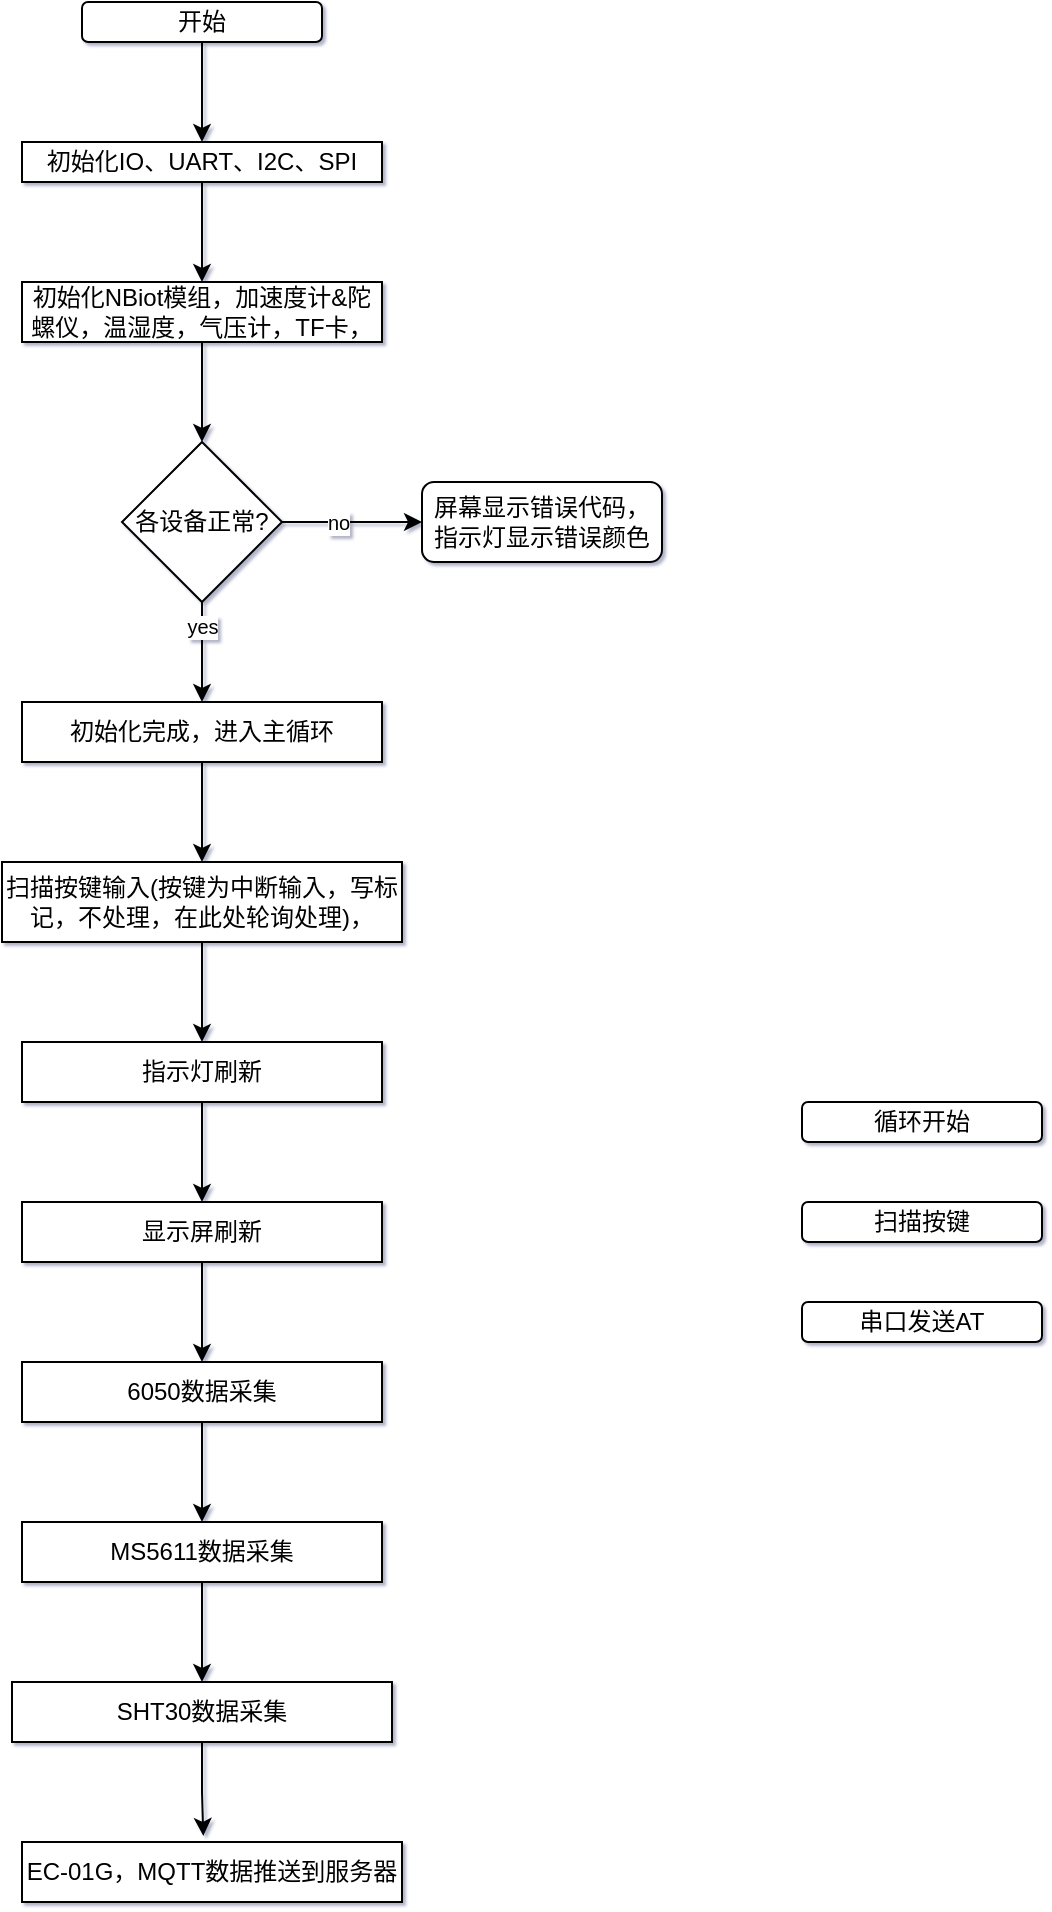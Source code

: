 <mxfile version="15.8.7" type="device" pages="3"><diagram id="C5RBs43oDa-KdzZeNtuy" name="Main"><mxGraphModel dx="1422" dy="2014" grid="1" gridSize="10" guides="1" tooltips="1" connect="1" arrows="1" fold="1" page="1" pageScale="1" pageWidth="1654" pageHeight="1169" math="0" shadow="1"><root><mxCell id="WIyWlLk6GJQsqaUBKTNV-0"/><mxCell id="WIyWlLk6GJQsqaUBKTNV-1" parent="WIyWlLk6GJQsqaUBKTNV-0"/><mxCell id="WIyWlLk6GJQsqaUBKTNV-3" value="循环开始" style="rounded=1;whiteSpace=wrap;html=1;fontSize=12;glass=0;strokeWidth=1;shadow=0;" parent="WIyWlLk6GJQsqaUBKTNV-1" vertex="1"><mxGeometry x="620" y="540" width="120" height="20" as="geometry"/></mxCell><mxCell id="KDHpBVr8dUQTTJsRO6yI-12" style="edgeStyle=none;rounded=0;orthogonalLoop=1;jettySize=auto;html=1;fontSize=8;" parent="WIyWlLk6GJQsqaUBKTNV-1" edge="1"><mxGeometry relative="1" as="geometry"><mxPoint x="320" y="130" as="targetPoint"/><mxPoint x="320" y="80" as="sourcePoint"/></mxGeometry></mxCell><mxCell id="KDHpBVr8dUQTTJsRO6yI-2" style="edgeStyle=none;rounded=0;orthogonalLoop=1;jettySize=auto;html=1;entryX=0.5;entryY=0;entryDx=0;entryDy=0;" parent="WIyWlLk6GJQsqaUBKTNV-1" source="KDHpBVr8dUQTTJsRO6yI-1" edge="1"><mxGeometry relative="1" as="geometry"><mxPoint x="320" y="60" as="targetPoint"/></mxGeometry></mxCell><mxCell id="KDHpBVr8dUQTTJsRO6yI-1" value="开始" style="rounded=1;whiteSpace=wrap;html=1;fontSize=12;glass=0;strokeWidth=1;shadow=0;" parent="WIyWlLk6GJQsqaUBKTNV-1" vertex="1"><mxGeometry x="260" y="-10" width="120" height="20" as="geometry"/></mxCell><mxCell id="KDHpBVr8dUQTTJsRO6yI-5" value="扫描按键" style="rounded=1;whiteSpace=wrap;html=1;fontSize=12;glass=0;strokeWidth=1;shadow=0;" parent="WIyWlLk6GJQsqaUBKTNV-1" vertex="1"><mxGeometry x="620" y="590" width="120" height="20" as="geometry"/></mxCell><mxCell id="KDHpBVr8dUQTTJsRO6yI-6" value="串口发送AT" style="rounded=1;whiteSpace=wrap;html=1;fontSize=12;glass=0;strokeWidth=1;shadow=0;" parent="WIyWlLk6GJQsqaUBKTNV-1" vertex="1"><mxGeometry x="620" y="640" width="120" height="20" as="geometry"/></mxCell><mxCell id="KDHpBVr8dUQTTJsRO6yI-13" style="edgeStyle=none;rounded=0;orthogonalLoop=1;jettySize=auto;html=1;fontSize=8;" parent="WIyWlLk6GJQsqaUBKTNV-1" target="KDHpBVr8dUQTTJsRO6yI-10" edge="1"><mxGeometry relative="1" as="geometry"><mxPoint x="320" y="160" as="sourcePoint"/></mxGeometry></mxCell><mxCell id="KDHpBVr8dUQTTJsRO6yI-8" value="屏幕显示错误代码，指示灯显示错误颜色" style="rounded=1;whiteSpace=wrap;html=1;" parent="WIyWlLk6GJQsqaUBKTNV-1" vertex="1"><mxGeometry x="430" y="230" width="120" height="40" as="geometry"/></mxCell><mxCell id="KDHpBVr8dUQTTJsRO6yI-20" style="edgeStyle=none;rounded=0;orthogonalLoop=1;jettySize=auto;html=1;entryX=0.5;entryY=0;entryDx=0;entryDy=0;fontSize=10;" parent="WIyWlLk6GJQsqaUBKTNV-1" source="KDHpBVr8dUQTTJsRO6yI-10" edge="1"><mxGeometry relative="1" as="geometry"><mxPoint x="320.0" y="340" as="targetPoint"/></mxGeometry></mxCell><mxCell id="KDHpBVr8dUQTTJsRO6yI-22" value="yes" style="edgeLabel;html=1;align=center;verticalAlign=middle;resizable=0;points=[];fontSize=10;" parent="KDHpBVr8dUQTTJsRO6yI-20" vertex="1" connectable="0"><mxGeometry x="-0.536" relative="1" as="geometry"><mxPoint as="offset"/></mxGeometry></mxCell><mxCell id="KDHpBVr8dUQTTJsRO6yI-21" style="edgeStyle=orthogonalEdgeStyle;rounded=0;orthogonalLoop=1;jettySize=auto;html=1;fontSize=10;" parent="WIyWlLk6GJQsqaUBKTNV-1" source="KDHpBVr8dUQTTJsRO6yI-10" edge="1"><mxGeometry relative="1" as="geometry"><mxPoint x="430" y="250" as="targetPoint"/></mxGeometry></mxCell><mxCell id="KDHpBVr8dUQTTJsRO6yI-23" value="no" style="edgeLabel;html=1;align=center;verticalAlign=middle;resizable=0;points=[];fontSize=10;" parent="KDHpBVr8dUQTTJsRO6yI-21" vertex="1" connectable="0"><mxGeometry x="-0.225" relative="1" as="geometry"><mxPoint as="offset"/></mxGeometry></mxCell><mxCell id="KDHpBVr8dUQTTJsRO6yI-10" value="各设备正常?" style="rhombus;whiteSpace=wrap;html=1;" parent="WIyWlLk6GJQsqaUBKTNV-1" vertex="1"><mxGeometry x="280" y="210" width="80" height="80" as="geometry"/></mxCell><mxCell id="KDHpBVr8dUQTTJsRO6yI-11" style="edgeStyle=none;rounded=0;orthogonalLoop=1;jettySize=auto;html=1;exitX=0.5;exitY=0;exitDx=0;exitDy=0;fontSize=8;" parent="WIyWlLk6GJQsqaUBKTNV-1" edge="1"><mxGeometry relative="1" as="geometry"><mxPoint x="320" y="130" as="sourcePoint"/><mxPoint x="320" y="130" as="targetPoint"/></mxGeometry></mxCell><mxCell id="KDHpBVr8dUQTTJsRO6yI-19" style="edgeStyle=none;rounded=0;orthogonalLoop=1;jettySize=auto;html=1;exitX=1;exitY=0;exitDx=0;exitDy=0;fontSize=10;" parent="WIyWlLk6GJQsqaUBKTNV-1" source="KDHpBVr8dUQTTJsRO6yI-10" target="KDHpBVr8dUQTTJsRO6yI-10" edge="1"><mxGeometry relative="1" as="geometry"/></mxCell><mxCell id="KDHpBVr8dUQTTJsRO6yI-32" value="&lt;span style=&quot;font-size: 12px ; text-align: left&quot;&gt;初始化IO、UART、I2C、SPI&lt;/span&gt;" style="rounded=0;whiteSpace=wrap;html=1;fontSize=10;" parent="WIyWlLk6GJQsqaUBKTNV-1" vertex="1"><mxGeometry x="230" y="60" width="180" height="20" as="geometry"/></mxCell><mxCell id="KDHpBVr8dUQTTJsRO6yI-33" style="edgeStyle=orthogonalEdgeStyle;rounded=0;orthogonalLoop=1;jettySize=auto;html=1;exitX=0.5;exitY=1;exitDx=0;exitDy=0;fontSize=10;" parent="WIyWlLk6GJQsqaUBKTNV-1" source="KDHpBVr8dUQTTJsRO6yI-32" target="KDHpBVr8dUQTTJsRO6yI-32" edge="1"><mxGeometry relative="1" as="geometry"/></mxCell><mxCell id="KDHpBVr8dUQTTJsRO6yI-35" value="&lt;span style=&quot;font-size: 12px&quot;&gt;初始化NBiot模组，加速度计&amp;amp;陀螺仪，温湿度，气压计，TF卡，&lt;/span&gt;" style="rounded=0;whiteSpace=wrap;html=1;fontSize=10;" parent="WIyWlLk6GJQsqaUBKTNV-1" vertex="1"><mxGeometry x="230" y="130" width="180" height="30" as="geometry"/></mxCell><mxCell id="KDHpBVr8dUQTTJsRO6yI-49" style="edgeStyle=orthogonalEdgeStyle;rounded=0;orthogonalLoop=1;jettySize=auto;html=1;entryX=0.5;entryY=0;entryDx=0;entryDy=0;fontSize=10;" parent="WIyWlLk6GJQsqaUBKTNV-1" source="KDHpBVr8dUQTTJsRO6yI-38" target="KDHpBVr8dUQTTJsRO6yI-41" edge="1"><mxGeometry relative="1" as="geometry"/></mxCell><mxCell id="KDHpBVr8dUQTTJsRO6yI-38" value="&lt;span style=&quot;font-size: 12px&quot;&gt;指示灯刷新&lt;/span&gt;" style="rounded=0;whiteSpace=wrap;html=1;fontSize=10;" parent="WIyWlLk6GJQsqaUBKTNV-1" vertex="1"><mxGeometry x="230" y="510" width="180" height="30" as="geometry"/></mxCell><mxCell id="KDHpBVr8dUQTTJsRO6yI-48" style="edgeStyle=orthogonalEdgeStyle;rounded=0;orthogonalLoop=1;jettySize=auto;html=1;entryX=0.5;entryY=0;entryDx=0;entryDy=0;fontSize=10;" parent="WIyWlLk6GJQsqaUBKTNV-1" source="KDHpBVr8dUQTTJsRO6yI-39" target="KDHpBVr8dUQTTJsRO6yI-38" edge="1"><mxGeometry relative="1" as="geometry"/></mxCell><mxCell id="KDHpBVr8dUQTTJsRO6yI-39" value="&lt;span style=&quot;font-size: 12px&quot;&gt;扫描按键输入(按键为中断输入，写标记，不处理，在此处轮询处理)，&lt;/span&gt;" style="rounded=0;whiteSpace=wrap;html=1;fontSize=10;" parent="WIyWlLk6GJQsqaUBKTNV-1" vertex="1"><mxGeometry x="220" y="420" width="200" height="40" as="geometry"/></mxCell><mxCell id="KDHpBVr8dUQTTJsRO6yI-47" style="edgeStyle=orthogonalEdgeStyle;rounded=0;orthogonalLoop=1;jettySize=auto;html=1;entryX=0.5;entryY=0;entryDx=0;entryDy=0;fontSize=10;" parent="WIyWlLk6GJQsqaUBKTNV-1" source="KDHpBVr8dUQTTJsRO6yI-40" target="KDHpBVr8dUQTTJsRO6yI-39" edge="1"><mxGeometry relative="1" as="geometry"/></mxCell><mxCell id="KDHpBVr8dUQTTJsRO6yI-40" value="&lt;span style=&quot;font-size: 12px&quot;&gt;初始化完成，进入主循环&lt;/span&gt;" style="rounded=0;whiteSpace=wrap;html=1;fontSize=10;" parent="WIyWlLk6GJQsqaUBKTNV-1" vertex="1"><mxGeometry x="230" y="340" width="180" height="30" as="geometry"/></mxCell><mxCell id="KDHpBVr8dUQTTJsRO6yI-50" style="edgeStyle=orthogonalEdgeStyle;rounded=0;orthogonalLoop=1;jettySize=auto;html=1;entryX=0.5;entryY=0;entryDx=0;entryDy=0;fontSize=10;" parent="WIyWlLk6GJQsqaUBKTNV-1" source="KDHpBVr8dUQTTJsRO6yI-41" target="KDHpBVr8dUQTTJsRO6yI-42" edge="1"><mxGeometry relative="1" as="geometry"/></mxCell><mxCell id="KDHpBVr8dUQTTJsRO6yI-41" value="&lt;span style=&quot;font-size: 12px&quot;&gt;显示屏刷新&lt;/span&gt;" style="rounded=0;whiteSpace=wrap;html=1;fontSize=10;" parent="WIyWlLk6GJQsqaUBKTNV-1" vertex="1"><mxGeometry x="230" y="590" width="180" height="30" as="geometry"/></mxCell><mxCell id="KDHpBVr8dUQTTJsRO6yI-51" style="edgeStyle=orthogonalEdgeStyle;rounded=0;orthogonalLoop=1;jettySize=auto;html=1;entryX=0.5;entryY=0;entryDx=0;entryDy=0;fontSize=10;" parent="WIyWlLk6GJQsqaUBKTNV-1" source="KDHpBVr8dUQTTJsRO6yI-42" target="KDHpBVr8dUQTTJsRO6yI-45" edge="1"><mxGeometry relative="1" as="geometry"/></mxCell><mxCell id="KDHpBVr8dUQTTJsRO6yI-42" value="&lt;span style=&quot;font-size: 12px&quot;&gt;6050数据采集&lt;/span&gt;" style="rounded=0;whiteSpace=wrap;html=1;fontSize=10;" parent="WIyWlLk6GJQsqaUBKTNV-1" vertex="1"><mxGeometry x="230" y="670" width="180" height="30" as="geometry"/></mxCell><mxCell id="KDHpBVr8dUQTTJsRO6yI-43" value="&lt;span style=&quot;font-size: 12px&quot;&gt;EC-01G，MQTT数据推送到服务器&lt;/span&gt;" style="rounded=0;whiteSpace=wrap;html=1;fontSize=10;" parent="WIyWlLk6GJQsqaUBKTNV-1" vertex="1"><mxGeometry x="230" y="910" width="190" height="30" as="geometry"/></mxCell><mxCell id="KDHpBVr8dUQTTJsRO6yI-53" style="edgeStyle=orthogonalEdgeStyle;rounded=0;orthogonalLoop=1;jettySize=auto;html=1;entryX=0.477;entryY=-0.102;entryDx=0;entryDy=0;entryPerimeter=0;fontSize=10;" parent="WIyWlLk6GJQsqaUBKTNV-1" source="KDHpBVr8dUQTTJsRO6yI-44" target="KDHpBVr8dUQTTJsRO6yI-43" edge="1"><mxGeometry relative="1" as="geometry"/></mxCell><mxCell id="KDHpBVr8dUQTTJsRO6yI-44" value="&lt;span style=&quot;font-size: 12px&quot;&gt;SHT30数据采集&lt;/span&gt;" style="rounded=0;whiteSpace=wrap;html=1;fontSize=10;" parent="WIyWlLk6GJQsqaUBKTNV-1" vertex="1"><mxGeometry x="225" y="830" width="190" height="30" as="geometry"/></mxCell><mxCell id="KDHpBVr8dUQTTJsRO6yI-52" style="edgeStyle=orthogonalEdgeStyle;rounded=0;orthogonalLoop=1;jettySize=auto;html=1;entryX=0.5;entryY=0;entryDx=0;entryDy=0;fontSize=10;" parent="WIyWlLk6GJQsqaUBKTNV-1" source="KDHpBVr8dUQTTJsRO6yI-45" target="KDHpBVr8dUQTTJsRO6yI-44" edge="1"><mxGeometry relative="1" as="geometry"/></mxCell><mxCell id="KDHpBVr8dUQTTJsRO6yI-45" value="&lt;span style=&quot;font-size: 12px&quot;&gt;MS5611数据采集&lt;/span&gt;" style="rounded=0;whiteSpace=wrap;html=1;fontSize=10;" parent="WIyWlLk6GJQsqaUBKTNV-1" vertex="1"><mxGeometry x="230" y="750" width="180" height="30" as="geometry"/></mxCell></root></mxGraphModel></diagram><diagram id="NRegRX4Yy2YPi5F_qJ_4" name="EC-01G"><mxGraphModel dx="1178" dy="700" grid="1" gridSize="10" guides="1" tooltips="1" connect="1" arrows="1" fold="1" page="1" pageScale="1" pageWidth="1654" pageHeight="1169" math="0" shadow="0"><root><mxCell id="A86g9FTgcj1WJvKDXcGV-0"/><mxCell id="A86g9FTgcj1WJvKDXcGV-1" parent="A86g9FTgcj1WJvKDXcGV-0"/><mxCell id="KlCMkzt6mB0-_c-9y6sz-5" style="edgeStyle=orthogonalEdgeStyle;rounded=0;orthogonalLoop=1;jettySize=auto;html=1;entryX=0.5;entryY=0;entryDx=0;entryDy=0;fontSize=12;" parent="A86g9FTgcj1WJvKDXcGV-1" source="KlCMkzt6mB0-_c-9y6sz-0" target="KlCMkzt6mB0-_c-9y6sz-4" edge="1"><mxGeometry relative="1" as="geometry"/></mxCell><mxCell id="KlCMkzt6mB0-_c-9y6sz-0" value="&lt;font style=&quot;font-size: 12px&quot;&gt;MCU&lt;/font&gt;" style="rounded=1;whiteSpace=wrap;html=1;fontSize=10;" parent="A86g9FTgcj1WJvKDXcGV-1" vertex="1"><mxGeometry x="350" y="320" width="120" height="60" as="geometry"/></mxCell><mxCell id="KlCMkzt6mB0-_c-9y6sz-7" style="edgeStyle=orthogonalEdgeStyle;rounded=0;orthogonalLoop=1;jettySize=auto;html=1;exitX=1;exitY=0.5;exitDx=0;exitDy=0;fontSize=12;entryX=0;entryY=0.5;entryDx=0;entryDy=0;" parent="A86g9FTgcj1WJvKDXcGV-1" source="KlCMkzt6mB0-_c-9y6sz-2" target="KlCMkzt6mB0-_c-9y6sz-8" edge="1"><mxGeometry relative="1" as="geometry"><mxPoint x="570" y="490" as="targetPoint"/><Array as="points"/></mxGeometry></mxCell><mxCell id="KlCMkzt6mB0-_c-9y6sz-11" style="edgeStyle=orthogonalEdgeStyle;rounded=0;orthogonalLoop=1;jettySize=auto;html=1;entryX=0.5;entryY=0;entryDx=0;entryDy=0;fontSize=12;" parent="A86g9FTgcj1WJvKDXcGV-1" source="KlCMkzt6mB0-_c-9y6sz-2" edge="1"><mxGeometry relative="1" as="geometry"><mxPoint x="410" y="670" as="targetPoint"/></mxGeometry></mxCell><mxCell id="KlCMkzt6mB0-_c-9y6sz-2" value="ATE0" style="rhombus;whiteSpace=wrap;html=1;fontSize=12;" parent="A86g9FTgcj1WJvKDXcGV-1" vertex="1"><mxGeometry x="370" y="540" width="80" height="80" as="geometry"/></mxCell><mxCell id="KlCMkzt6mB0-_c-9y6sz-6" style="edgeStyle=orthogonalEdgeStyle;rounded=0;orthogonalLoop=1;jettySize=auto;html=1;entryX=0.5;entryY=0;entryDx=0;entryDy=0;fontSize=12;" parent="A86g9FTgcj1WJvKDXcGV-1" source="KlCMkzt6mB0-_c-9y6sz-4" target="KlCMkzt6mB0-_c-9y6sz-2" edge="1"><mxGeometry relative="1" as="geometry"/></mxCell><mxCell id="KlCMkzt6mB0-_c-9y6sz-4" value="串口轮询" style="rounded=0;whiteSpace=wrap;html=1;fontSize=12;" parent="A86g9FTgcj1WJvKDXcGV-1" vertex="1"><mxGeometry x="350" y="430" width="120" height="60" as="geometry"/></mxCell><mxCell id="KlCMkzt6mB0-_c-9y6sz-33" style="edgeStyle=orthogonalEdgeStyle;rounded=0;orthogonalLoop=1;jettySize=auto;html=1;fontSize=10;" parent="A86g9FTgcj1WJvKDXcGV-1" source="KlCMkzt6mB0-_c-9y6sz-8" edge="1"><mxGeometry relative="1" as="geometry"><mxPoint x="970" y="580" as="targetPoint"/></mxGeometry></mxCell><mxCell id="KlCMkzt6mB0-_c-9y6sz-8" value="返回错误0X10" style="rounded=0;whiteSpace=wrap;html=1;fontSize=12;" parent="A86g9FTgcj1WJvKDXcGV-1" vertex="1"><mxGeometry x="680" y="550" width="120" height="60" as="geometry"/></mxCell><mxCell id="KlCMkzt6mB0-_c-9y6sz-15" style="edgeStyle=orthogonalEdgeStyle;rounded=0;orthogonalLoop=1;jettySize=auto;html=1;entryX=0.5;entryY=0;entryDx=0;entryDy=0;fontSize=10;" parent="A86g9FTgcj1WJvKDXcGV-1" source="KlCMkzt6mB0-_c-9y6sz-12" edge="1"><mxGeometry relative="1" as="geometry"><mxPoint x="410" y="780" as="targetPoint"/></mxGeometry></mxCell><mxCell id="KlCMkzt6mB0-_c-9y6sz-16" value="OK" style="edgeLabel;html=1;align=center;verticalAlign=middle;resizable=0;points=[];fontSize=10;" parent="KlCMkzt6mB0-_c-9y6sz-15" vertex="1" connectable="0"><mxGeometry x="-0.26" relative="1" as="geometry"><mxPoint as="offset"/></mxGeometry></mxCell><mxCell id="KlCMkzt6mB0-_c-9y6sz-17" style="edgeStyle=orthogonalEdgeStyle;rounded=0;orthogonalLoop=1;jettySize=auto;html=1;entryX=0;entryY=0.5;entryDx=0;entryDy=0;fontSize=10;" parent="A86g9FTgcj1WJvKDXcGV-1" source="KlCMkzt6mB0-_c-9y6sz-12" target="KlCMkzt6mB0-_c-9y6sz-14" edge="1"><mxGeometry relative="1" as="geometry"/></mxCell><mxCell id="KlCMkzt6mB0-_c-9y6sz-18" value="CME:ERROR" style="edgeLabel;html=1;align=center;verticalAlign=middle;resizable=0;points=[];fontSize=10;" parent="KlCMkzt6mB0-_c-9y6sz-17" vertex="1" connectable="0"><mxGeometry x="-0.273" relative="1" as="geometry"><mxPoint x="54" as="offset"/></mxGeometry></mxCell><mxCell id="KlCMkzt6mB0-_c-9y6sz-12" value="&lt;font style=&quot;font-size: 10px&quot;&gt;AT+CGATT=1?&lt;/font&gt;" style="rhombus;whiteSpace=wrap;html=1;fontSize=12;" parent="A86g9FTgcj1WJvKDXcGV-1" vertex="1"><mxGeometry x="350" y="670" width="120" height="60" as="geometry"/></mxCell><mxCell id="KlCMkzt6mB0-_c-9y6sz-32" style="edgeStyle=orthogonalEdgeStyle;rounded=0;orthogonalLoop=1;jettySize=auto;html=1;fontSize=10;" parent="A86g9FTgcj1WJvKDXcGV-1" source="KlCMkzt6mB0-_c-9y6sz-14" edge="1"><mxGeometry relative="1" as="geometry"><mxPoint x="970" y="820" as="targetPoint"/></mxGeometry></mxCell><mxCell id="KlCMkzt6mB0-_c-9y6sz-14" value="返回错误:0x11" style="rounded=0;whiteSpace=wrap;html=1;fontSize=10;" parent="A86g9FTgcj1WJvKDXcGV-1" vertex="1"><mxGeometry x="680" y="670" width="120" height="60" as="geometry"/></mxCell><mxCell id="KlCMkzt6mB0-_c-9y6sz-21" style="edgeStyle=orthogonalEdgeStyle;rounded=0;orthogonalLoop=1;jettySize=auto;html=1;entryX=0.5;entryY=0;entryDx=0;entryDy=0;fontSize=10;" parent="A86g9FTgcj1WJvKDXcGV-1" source="KlCMkzt6mB0-_c-9y6sz-19" target="KlCMkzt6mB0-_c-9y6sz-20" edge="1"><mxGeometry relative="1" as="geometry"/></mxCell><mxCell id="KlCMkzt6mB0-_c-9y6sz-22" value="OK" style="edgeLabel;html=1;align=center;verticalAlign=middle;resizable=0;points=[];fontSize=10;" parent="KlCMkzt6mB0-_c-9y6sz-21" vertex="1" connectable="0"><mxGeometry x="-0.267" y="-1" relative="1" as="geometry"><mxPoint as="offset"/></mxGeometry></mxCell><mxCell id="KlCMkzt6mB0-_c-9y6sz-23" style="edgeStyle=orthogonalEdgeStyle;rounded=0;orthogonalLoop=1;jettySize=auto;html=1;exitX=1;exitY=0.5;exitDx=0;exitDy=0;fontSize=10;" parent="A86g9FTgcj1WJvKDXcGV-1" source="KlCMkzt6mB0-_c-9y6sz-19" edge="1"><mxGeometry relative="1" as="geometry"><mxPoint x="520" y="700" as="targetPoint"/><Array as="points"><mxPoint x="520" y="820"/></Array></mxGeometry></mxCell><mxCell id="KlCMkzt6mB0-_c-9y6sz-19" value="&lt;span&gt;AT+CGDCONT=1,&amp;lt;IP_Adsress&amp;gt;,cmnet&lt;/span&gt;" style="rhombus;whiteSpace=wrap;html=1;fontSize=10;" parent="A86g9FTgcj1WJvKDXcGV-1" vertex="1"><mxGeometry x="340" y="780" width="140" height="80" as="geometry"/></mxCell><mxCell id="KlCMkzt6mB0-_c-9y6sz-25" style="edgeStyle=orthogonalEdgeStyle;rounded=0;orthogonalLoop=1;jettySize=auto;html=1;entryX=0.5;entryY=0;entryDx=0;entryDy=0;fontSize=10;" parent="A86g9FTgcj1WJvKDXcGV-1" source="KlCMkzt6mB0-_c-9y6sz-20" target="KlCMkzt6mB0-_c-9y6sz-24" edge="1"><mxGeometry relative="1" as="geometry"/></mxCell><mxCell id="KlCMkzt6mB0-_c-9y6sz-26" value="OK" style="edgeLabel;html=1;align=center;verticalAlign=middle;resizable=0;points=[];fontSize=10;" parent="KlCMkzt6mB0-_c-9y6sz-25" vertex="1" connectable="0"><mxGeometry x="-0.326" relative="1" as="geometry"><mxPoint as="offset"/></mxGeometry></mxCell><mxCell id="KlCMkzt6mB0-_c-9y6sz-27" style="edgeStyle=orthogonalEdgeStyle;rounded=0;orthogonalLoop=1;jettySize=auto;html=1;fontSize=10;" parent="A86g9FTgcj1WJvKDXcGV-1" source="KlCMkzt6mB0-_c-9y6sz-20" edge="1"><mxGeometry relative="1" as="geometry"><mxPoint x="520" y="820" as="targetPoint"/></mxGeometry></mxCell><mxCell id="KlCMkzt6mB0-_c-9y6sz-20" value="AT+CGACT=1" style="rhombus;whiteSpace=wrap;html=1;fontSize=10;" parent="A86g9FTgcj1WJvKDXcGV-1" vertex="1"><mxGeometry x="340" y="910" width="140" height="80" as="geometry"/></mxCell><mxCell id="KlCMkzt6mB0-_c-9y6sz-29" style="edgeStyle=orthogonalEdgeStyle;rounded=0;orthogonalLoop=1;jettySize=auto;html=1;entryX=0;entryY=0.5;entryDx=0;entryDy=0;fontSize=10;" parent="A86g9FTgcj1WJvKDXcGV-1" source="KlCMkzt6mB0-_c-9y6sz-24" target="KlCMkzt6mB0-_c-9y6sz-28" edge="1"><mxGeometry relative="1" as="geometry"/></mxCell><mxCell id="KlCMkzt6mB0-_c-9y6sz-30" value="SOCKET ERROR" style="edgeLabel;html=1;align=center;verticalAlign=middle;resizable=0;points=[];fontSize=10;" parent="KlCMkzt6mB0-_c-9y6sz-29" vertex="1" connectable="0"><mxGeometry x="-0.073" y="1" relative="1" as="geometry"><mxPoint x="22" y="1" as="offset"/></mxGeometry></mxCell><mxCell id="KlCMkzt6mB0-_c-9y6sz-36" style="edgeStyle=orthogonalEdgeStyle;rounded=0;orthogonalLoop=1;jettySize=auto;html=1;entryX=0.5;entryY=0;entryDx=0;entryDy=0;fontSize=10;" parent="A86g9FTgcj1WJvKDXcGV-1" source="KlCMkzt6mB0-_c-9y6sz-24" target="KlCMkzt6mB0-_c-9y6sz-34" edge="1"><mxGeometry relative="1" as="geometry"/></mxCell><mxCell id="KlCMkzt6mB0-_c-9y6sz-24" value="AT+ECPING=&amp;lt;IP_Address&amp;gt;" style="rhombus;whiteSpace=wrap;html=1;fontSize=10;" parent="A86g9FTgcj1WJvKDXcGV-1" vertex="1"><mxGeometry x="340" y="1030" width="140" height="80" as="geometry"/></mxCell><mxCell id="KlCMkzt6mB0-_c-9y6sz-31" style="edgeStyle=orthogonalEdgeStyle;rounded=0;orthogonalLoop=1;jettySize=auto;html=1;fontSize=10;entryX=1;entryY=0.5;entryDx=0;entryDy=0;" parent="A86g9FTgcj1WJvKDXcGV-1" source="KlCMkzt6mB0-_c-9y6sz-28" target="KlCMkzt6mB0-_c-9y6sz-0" edge="1"><mxGeometry relative="1" as="geometry"><mxPoint x="890" y="417.647" as="targetPoint"/><Array as="points"><mxPoint x="970" y="1070"/><mxPoint x="970" y="350"/></Array></mxGeometry></mxCell><mxCell id="KlCMkzt6mB0-_c-9y6sz-28" value="返回错误：0X12" style="rounded=0;whiteSpace=wrap;html=1;fontSize=10;" parent="A86g9FTgcj1WJvKDXcGV-1" vertex="1"><mxGeometry x="670" y="1040" width="120" height="60" as="geometry"/></mxCell><mxCell id="KlCMkzt6mB0-_c-9y6sz-37" style="edgeStyle=orthogonalEdgeStyle;rounded=0;orthogonalLoop=1;jettySize=auto;html=1;fontSize=10;" parent="A86g9FTgcj1WJvKDXcGV-1" source="KlCMkzt6mB0-_c-9y6sz-34" edge="1"><mxGeometry relative="1" as="geometry"><mxPoint x="410" y="1350" as="targetPoint"/></mxGeometry></mxCell><mxCell id="KlCMkzt6mB0-_c-9y6sz-38" value="+SKTCREATE:&amp;lt;fd&amp;gt;" style="edgeLabel;html=1;align=center;verticalAlign=middle;resizable=0;points=[];fontSize=10;" parent="KlCMkzt6mB0-_c-9y6sz-37" vertex="1" connectable="0"><mxGeometry x="-0.351" y="-1" relative="1" as="geometry"><mxPoint as="offset"/></mxGeometry></mxCell><mxCell id="KlCMkzt6mB0-_c-9y6sz-39" style="edgeStyle=orthogonalEdgeStyle;rounded=0;orthogonalLoop=1;jettySize=auto;html=1;exitX=1;exitY=0.5;exitDx=0;exitDy=0;fontSize=10;" parent="A86g9FTgcj1WJvKDXcGV-1" source="KlCMkzt6mB0-_c-9y6sz-34" edge="1"><mxGeometry relative="1" as="geometry"><mxPoint x="520" y="1070" as="targetPoint"/><Array as="points"><mxPoint x="520" y="1220"/><mxPoint x="520" y="1070"/></Array></mxGeometry></mxCell><mxCell id="KlCMkzt6mB0-_c-9y6sz-34" value="AT+SKTCREATE=1,1,6" style="rhombus;whiteSpace=wrap;html=1;fontSize=10;" parent="A86g9FTgcj1WJvKDXcGV-1" vertex="1"><mxGeometry x="340" y="1180" width="140" height="80" as="geometry"/></mxCell><mxCell id="KlCMkzt6mB0-_c-9y6sz-41" style="edgeStyle=orthogonalEdgeStyle;rounded=0;orthogonalLoop=1;jettySize=auto;html=1;fontSize=10;" parent="A86g9FTgcj1WJvKDXcGV-1" source="KlCMkzt6mB0-_c-9y6sz-44" edge="1"><mxGeometry relative="1" as="geometry"><mxPoint x="410" y="1520" as="targetPoint"/></mxGeometry></mxCell><mxCell id="KlCMkzt6mB0-_c-9y6sz-42" value="OK" style="edgeLabel;html=1;align=center;verticalAlign=middle;resizable=0;points=[];fontSize=10;" parent="KlCMkzt6mB0-_c-9y6sz-41" vertex="1" connectable="0"><mxGeometry x="-0.351" y="-1" relative="1" as="geometry"><mxPoint as="offset"/></mxGeometry></mxCell><mxCell id="KlCMkzt6mB0-_c-9y6sz-43" style="edgeStyle=orthogonalEdgeStyle;rounded=0;orthogonalLoop=1;jettySize=auto;html=1;exitX=1;exitY=0.5;exitDx=0;exitDy=0;fontSize=10;" parent="A86g9FTgcj1WJvKDXcGV-1" source="KlCMkzt6mB0-_c-9y6sz-44" edge="1"><mxGeometry relative="1" as="geometry"><mxPoint x="520" y="1220" as="targetPoint"/><Array as="points"><mxPoint x="520" y="1390"/></Array></mxGeometry></mxCell><mxCell id="KlCMkzt6mB0-_c-9y6sz-44" value="AT+SKTCONNECT=&amp;lt;fd&amp;gt;,&amp;lt;IP_Address&amp;gt;,&amp;lt;Port&amp;gt;" style="rhombus;whiteSpace=wrap;html=1;fontSize=10;" parent="A86g9FTgcj1WJvKDXcGV-1" vertex="1"><mxGeometry x="340" y="1350" width="140" height="80" as="geometry"/></mxCell><mxCell id="KlCMkzt6mB0-_c-9y6sz-45" style="edgeStyle=orthogonalEdgeStyle;rounded=0;orthogonalLoop=1;jettySize=auto;html=1;fontSize=10;" parent="A86g9FTgcj1WJvKDXcGV-1" source="KlCMkzt6mB0-_c-9y6sz-48" edge="1"><mxGeometry relative="1" as="geometry"><mxPoint x="410" y="1690" as="targetPoint"/></mxGeometry></mxCell><mxCell id="KlCMkzt6mB0-_c-9y6sz-46" value="OK" style="edgeLabel;html=1;align=center;verticalAlign=middle;resizable=0;points=[];fontSize=10;" parent="KlCMkzt6mB0-_c-9y6sz-45" vertex="1" connectable="0"><mxGeometry x="-0.351" y="-1" relative="1" as="geometry"><mxPoint as="offset"/></mxGeometry></mxCell><mxCell id="KlCMkzt6mB0-_c-9y6sz-47" style="edgeStyle=orthogonalEdgeStyle;rounded=0;orthogonalLoop=1;jettySize=auto;html=1;exitX=1;exitY=0.5;exitDx=0;exitDy=0;fontSize=10;" parent="A86g9FTgcj1WJvKDXcGV-1" source="KlCMkzt6mB0-_c-9y6sz-48" edge="1"><mxGeometry relative="1" as="geometry"><mxPoint x="520" y="1390" as="targetPoint"/><Array as="points"><mxPoint x="520" y="1560"/></Array></mxGeometry></mxCell><mxCell id="KlCMkzt6mB0-_c-9y6sz-48" value="AT+SKTSEND=&amp;lt;fd&amp;gt;,&amp;lt;Datalen&amp;gt;,&amp;lt;data&amp;gt;" style="rhombus;whiteSpace=wrap;html=1;fontSize=10;" parent="A86g9FTgcj1WJvKDXcGV-1" vertex="1"><mxGeometry x="340" y="1520" width="140" height="80" as="geometry"/></mxCell></root></mxGraphModel></diagram><diagram id="UNEcq8ltAh8YFCl4D-zt" name="第 3 页"><mxGraphModel dx="2062" dy="1225" grid="1" gridSize="10" guides="1" tooltips="1" connect="1" arrows="1" fold="1" page="1" pageScale="1" pageWidth="1654" pageHeight="1169" math="1" shadow="0"><root><mxCell id="CH81uwfO9T1A4VyeveE5-0"/><mxCell id="CH81uwfO9T1A4VyeveE5-1" parent="CH81uwfO9T1A4VyeveE5-0"/></root></mxGraphModel></diagram></mxfile>